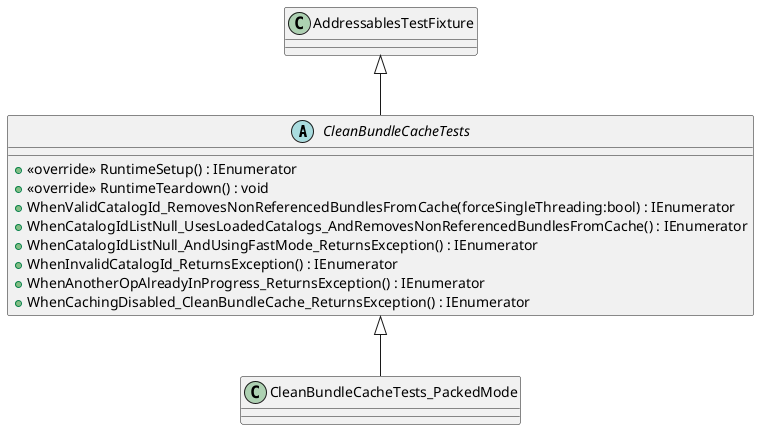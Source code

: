 @startuml
abstract class CleanBundleCacheTests {
    + <<override>> RuntimeSetup() : IEnumerator
    + <<override>> RuntimeTeardown() : void
    + WhenValidCatalogId_RemovesNonReferencedBundlesFromCache(forceSingleThreading:bool) : IEnumerator
    + WhenCatalogIdListNull_UsesLoadedCatalogs_AndRemovesNonReferencedBundlesFromCache() : IEnumerator
    + WhenCatalogIdListNull_AndUsingFastMode_ReturnsException() : IEnumerator
    + WhenInvalidCatalogId_ReturnsException() : IEnumerator
    + WhenAnotherOpAlreadyInProgress_ReturnsException() : IEnumerator
    + WhenCachingDisabled_CleanBundleCache_ReturnsException() : IEnumerator
}
class CleanBundleCacheTests_PackedMode {
}
AddressablesTestFixture <|-- CleanBundleCacheTests
CleanBundleCacheTests <|-- CleanBundleCacheTests_PackedMode
@enduml
